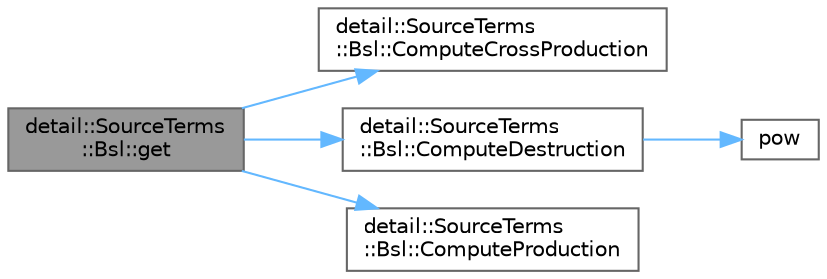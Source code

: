 digraph "detail::SourceTerms::Bsl::get"
{
 // LATEX_PDF_SIZE
  bgcolor="transparent";
  edge [fontname=Helvetica,fontsize=10,labelfontname=Helvetica,labelfontsize=10];
  node [fontname=Helvetica,fontsize=10,shape=box,height=0.2,width=0.4];
  rankdir="LR";
  Node1 [id="Node000001",label="detail::SourceTerms\l::Bsl::get",height=0.2,width=0.4,color="gray40", fillcolor="grey60", style="filled", fontcolor="black",tooltip=" "];
  Node1 -> Node2 [id="edge1_Node000001_Node000002",color="steelblue1",style="solid",tooltip=" "];
  Node2 [id="Node000002",label="detail::SourceTerms\l::Bsl::ComputeCrossProduction",height=0.2,width=0.4,color="grey40", fillcolor="white", style="filled",URL="$structdetail_1_1SourceTerms_1_1Bsl.html#a76d98761a11a1f2b8fcdb8aa75ef3f10",tooltip=" "];
  Node1 -> Node3 [id="edge2_Node000001_Node000003",color="steelblue1",style="solid",tooltip=" "];
  Node3 [id="Node000003",label="detail::SourceTerms\l::Bsl::ComputeDestruction",height=0.2,width=0.4,color="grey40", fillcolor="white", style="filled",URL="$structdetail_1_1SourceTerms_1_1Bsl.html#a3f02b247a887aef51bd7a0736064ac77",tooltip=" "];
  Node3 -> Node4 [id="edge3_Node000003_Node000004",color="steelblue1",style="solid",tooltip=" "];
  Node4 [id="Node000004",label="pow",height=0.2,width=0.4,color="grey40", fillcolor="white", style="filled",URL="$group__SIMD.html#ga768cbdeba8e4567257959378fba27f17",tooltip=" "];
  Node1 -> Node5 [id="edge4_Node000001_Node000005",color="steelblue1",style="solid",tooltip=" "];
  Node5 [id="Node000005",label="detail::SourceTerms\l::Bsl::ComputeProduction",height=0.2,width=0.4,color="grey40", fillcolor="white", style="filled",URL="$structdetail_1_1SourceTerms_1_1Bsl.html#a564a63ea406f0cee304eea7860b0856c",tooltip=" "];
}
